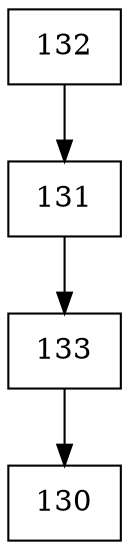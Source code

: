 digraph G {
  node [shape=record];
  node0 [label="{132}"];
  node0 -> node1;
  node1 [label="{131}"];
  node1 -> node2;
  node2 [label="{133}"];
  node2 -> node3;
  node3 [label="{130}"];
}
